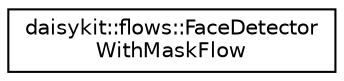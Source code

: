 digraph "Graphical Class Hierarchy"
{
 // LATEX_PDF_SIZE
  edge [fontname="Helvetica",fontsize="10",labelfontname="Helvetica",labelfontsize="10"];
  node [fontname="Helvetica",fontsize="10",shape=record];
  rankdir="LR";
  Node0 [label="daisykit::flows::FaceDetector\lWithMaskFlow",height=0.2,width=0.4,color="black", fillcolor="white", style="filled",URL="$classdaisykit_1_1flows_1_1FaceDetectorWithMaskFlow.html",tooltip=" "];
}

